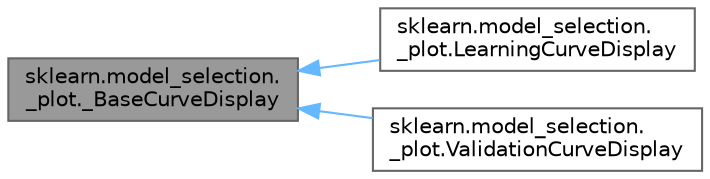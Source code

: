 digraph "sklearn.model_selection._plot._BaseCurveDisplay"
{
 // LATEX_PDF_SIZE
  bgcolor="transparent";
  edge [fontname=Helvetica,fontsize=10,labelfontname=Helvetica,labelfontsize=10];
  node [fontname=Helvetica,fontsize=10,shape=box,height=0.2,width=0.4];
  rankdir="LR";
  Node1 [id="Node000001",label="sklearn.model_selection.\l_plot._BaseCurveDisplay",height=0.2,width=0.4,color="gray40", fillcolor="grey60", style="filled", fontcolor="black",tooltip=" "];
  Node1 -> Node2 [id="edge1_Node000001_Node000002",dir="back",color="steelblue1",style="solid",tooltip=" "];
  Node2 [id="Node000002",label="sklearn.model_selection.\l_plot.LearningCurveDisplay",height=0.2,width=0.4,color="gray40", fillcolor="white", style="filled",URL="$d7/ddc/classsklearn_1_1model__selection_1_1__plot_1_1LearningCurveDisplay.html",tooltip=" "];
  Node1 -> Node3 [id="edge2_Node000001_Node000003",dir="back",color="steelblue1",style="solid",tooltip=" "];
  Node3 [id="Node000003",label="sklearn.model_selection.\l_plot.ValidationCurveDisplay",height=0.2,width=0.4,color="gray40", fillcolor="white", style="filled",URL="$dd/d72/classsklearn_1_1model__selection_1_1__plot_1_1ValidationCurveDisplay.html",tooltip=" "];
}
